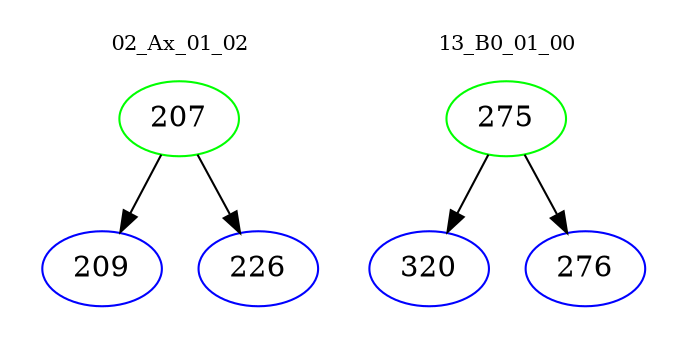 digraph{
subgraph cluster_0 {
color = white
label = "02_Ax_01_02";
fontsize=10;
T0_207 [label="207", color="green"]
T0_207 -> T0_209 [color="black"]
T0_209 [label="209", color="blue"]
T0_207 -> T0_226 [color="black"]
T0_226 [label="226", color="blue"]
}
subgraph cluster_1 {
color = white
label = "13_B0_01_00";
fontsize=10;
T1_275 [label="275", color="green"]
T1_275 -> T1_320 [color="black"]
T1_320 [label="320", color="blue"]
T1_275 -> T1_276 [color="black"]
T1_276 [label="276", color="blue"]
}
}
